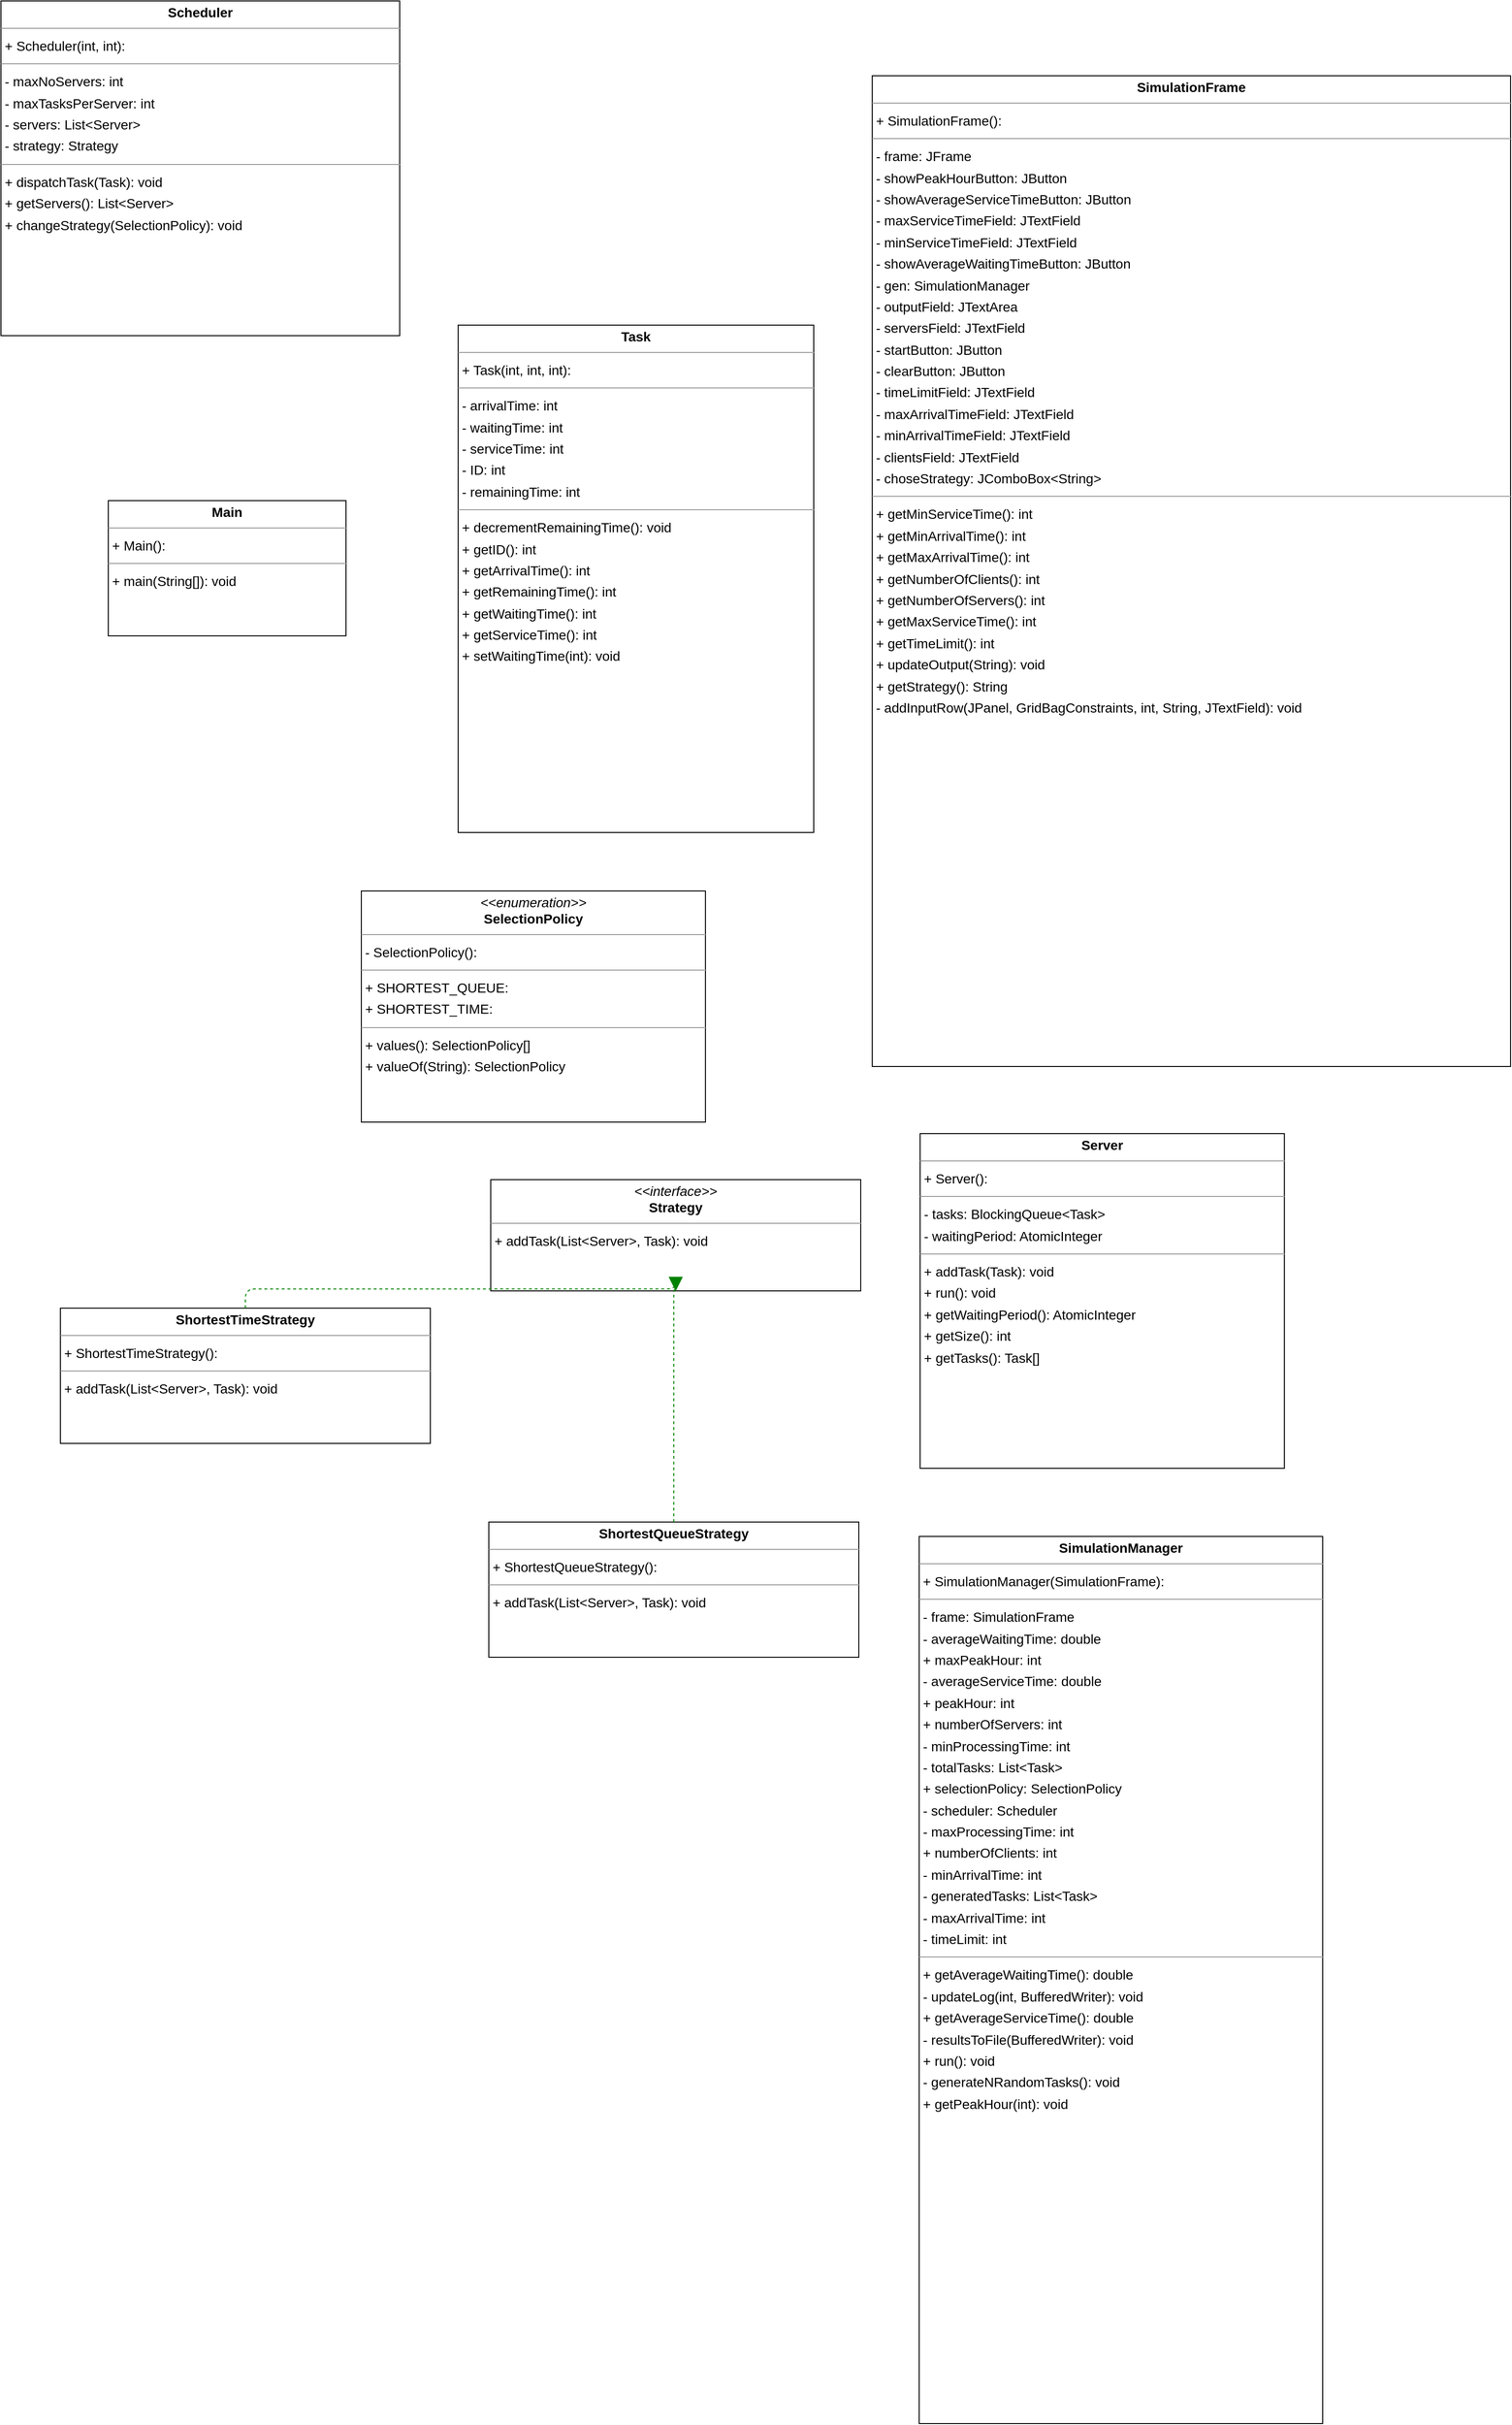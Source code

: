<mxGraphModel dx="0" dy="0" grid="1" gridSize="10" guides="1" tooltips="1" connect="1" arrows="1" fold="1" page="0" pageScale="1" background="none" math="0" shadow="0">
  <root>
    <mxCell id="0" />
    <mxCell id="1" parent="0" />
    <mxCell id="node2" parent="1" vertex="1" value="&lt;p style=&quot;margin:0px;margin-top:4px;text-align:center;&quot;&gt;&lt;b&gt;Main&lt;/b&gt;&lt;/p&gt;&lt;hr size=&quot;1&quot;/&gt;&lt;p style=&quot;margin:0 0 0 4px;line-height:1.6;&quot;&gt;+ Main(): &lt;/p&gt;&lt;hr size=&quot;1&quot;/&gt;&lt;p style=&quot;margin:0 0 0 4px;line-height:1.6;&quot;&gt;+ main(String[]): void&lt;/p&gt;" style="verticalAlign=top;align=left;overflow=fill;fontSize=14;fontFamily=Helvetica;html=1;rounded=0;shadow=0;comic=0;labelBackgroundColor=none;strokeWidth=1;">
      <mxGeometry x="-59" y="499" width="248" height="141" as="geometry" />
    </mxCell>
    <mxCell id="node0" parent="1" vertex="1" value="&lt;p style=&quot;margin:0px;margin-top:4px;text-align:center;&quot;&gt;&lt;b&gt;Scheduler&lt;/b&gt;&lt;/p&gt;&lt;hr size=&quot;1&quot;/&gt;&lt;p style=&quot;margin:0 0 0 4px;line-height:1.6;&quot;&gt;+ Scheduler(int, int): &lt;/p&gt;&lt;hr size=&quot;1&quot;/&gt;&lt;p style=&quot;margin:0 0 0 4px;line-height:1.6;&quot;&gt;- maxNoServers: int&lt;br/&gt;- maxTasksPerServer: int&lt;br/&gt;- servers: List&amp;lt;Server&amp;gt;&lt;br/&gt;- strategy: Strategy&lt;/p&gt;&lt;hr size=&quot;1&quot;/&gt;&lt;p style=&quot;margin:0 0 0 4px;line-height:1.6;&quot;&gt;+ dispatchTask(Task): void&lt;br/&gt;+ getServers(): List&amp;lt;Server&amp;gt;&lt;br/&gt;+ changeStrategy(SelectionPolicy): void&lt;/p&gt;" style="verticalAlign=top;align=left;overflow=fill;fontSize=14;fontFamily=Helvetica;html=1;rounded=0;shadow=0;comic=0;labelBackgroundColor=none;strokeWidth=1;">
      <mxGeometry x="-171" y="-22" width="416" height="349" as="geometry" />
    </mxCell>
    <mxCell id="node9" parent="1" vertex="1" value="&lt;p style=&quot;margin:0px;margin-top:4px;text-align:center;&quot;&gt;&lt;i&gt;&amp;lt;&amp;lt;enumeration&amp;gt;&amp;gt;&lt;/i&gt;&lt;br/&gt;&lt;b&gt;SelectionPolicy&lt;/b&gt;&lt;/p&gt;&lt;hr size=&quot;1&quot;/&gt;&lt;p style=&quot;margin:0 0 0 4px;line-height:1.6;&quot;&gt;- SelectionPolicy(): &lt;/p&gt;&lt;hr size=&quot;1&quot;/&gt;&lt;p style=&quot;margin:0 0 0 4px;line-height:1.6;&quot;&gt;+ SHORTEST_QUEUE: &lt;br/&gt;+ SHORTEST_TIME: &lt;/p&gt;&lt;hr size=&quot;1&quot;/&gt;&lt;p style=&quot;margin:0 0 0 4px;line-height:1.6;&quot;&gt;+ values(): SelectionPolicy[]&lt;br/&gt;+ valueOf(String): SelectionPolicy&lt;/p&gt;" style="verticalAlign=top;align=left;overflow=fill;fontSize=14;fontFamily=Helvetica;html=1;rounded=0;shadow=0;comic=0;labelBackgroundColor=none;strokeWidth=1;">
      <mxGeometry x="205" y="906" width="359" height="241" as="geometry" />
    </mxCell>
    <mxCell id="node8" parent="1" vertex="1" value="&lt;p style=&quot;margin:0px;margin-top:4px;text-align:center;&quot;&gt;&lt;b&gt;Server&lt;/b&gt;&lt;/p&gt;&lt;hr size=&quot;1&quot;/&gt;&lt;p style=&quot;margin:0 0 0 4px;line-height:1.6;&quot;&gt;+ Server(): &lt;/p&gt;&lt;hr size=&quot;1&quot;/&gt;&lt;p style=&quot;margin:0 0 0 4px;line-height:1.6;&quot;&gt;- tasks: BlockingQueue&amp;lt;Task&amp;gt;&lt;br/&gt;- waitingPeriod: AtomicInteger&lt;/p&gt;&lt;hr size=&quot;1&quot;/&gt;&lt;p style=&quot;margin:0 0 0 4px;line-height:1.6;&quot;&gt;+ addTask(Task): void&lt;br/&gt;+ run(): void&lt;br/&gt;+ getWaitingPeriod(): AtomicInteger&lt;br/&gt;+ getSize(): int&lt;br/&gt;+ getTasks(): Task[]&lt;/p&gt;" style="verticalAlign=top;align=left;overflow=fill;fontSize=14;fontFamily=Helvetica;html=1;rounded=0;shadow=0;comic=0;labelBackgroundColor=none;strokeWidth=1;">
      <mxGeometry x="788" y="1159" width="380" height="349" as="geometry" />
    </mxCell>
    <mxCell id="node5" parent="1" vertex="1" value="&lt;p style=&quot;margin:0px;margin-top:4px;text-align:center;&quot;&gt;&lt;b&gt;ShortestQueueStrategy&lt;/b&gt;&lt;/p&gt;&lt;hr size=&quot;1&quot;/&gt;&lt;p style=&quot;margin:0 0 0 4px;line-height:1.6;&quot;&gt;+ ShortestQueueStrategy(): &lt;/p&gt;&lt;hr size=&quot;1&quot;/&gt;&lt;p style=&quot;margin:0 0 0 4px;line-height:1.6;&quot;&gt;+ addTask(List&amp;lt;Server&amp;gt;, Task): void&lt;/p&gt;" style="verticalAlign=top;align=left;overflow=fill;fontSize=14;fontFamily=Helvetica;html=1;rounded=0;shadow=0;comic=0;labelBackgroundColor=none;strokeWidth=1;">
      <mxGeometry x="338" y="1564" width="386" height="141" as="geometry" />
    </mxCell>
    <mxCell id="node6" parent="1" vertex="1" value="&lt;p style=&quot;margin:0px;margin-top:4px;text-align:center;&quot;&gt;&lt;b&gt;ShortestTimeStrategy&lt;/b&gt;&lt;/p&gt;&lt;hr size=&quot;1&quot;/&gt;&lt;p style=&quot;margin:0 0 0 4px;line-height:1.6;&quot;&gt;+ ShortestTimeStrategy(): &lt;/p&gt;&lt;hr size=&quot;1&quot;/&gt;&lt;p style=&quot;margin:0 0 0 4px;line-height:1.6;&quot;&gt;+ addTask(List&amp;lt;Server&amp;gt;, Task): void&lt;/p&gt;" style="verticalAlign=top;align=left;overflow=fill;fontSize=14;fontFamily=Helvetica;html=1;rounded=0;shadow=0;comic=0;labelBackgroundColor=none;strokeWidth=1;">
      <mxGeometry x="-109" y="1341" width="386" height="141" as="geometry" />
    </mxCell>
    <mxCell id="node7" parent="1" vertex="1" value="&lt;p style=&quot;margin:0px;margin-top:4px;text-align:center;&quot;&gt;&lt;b&gt;SimulationFrame&lt;/b&gt;&lt;/p&gt;&lt;hr size=&quot;1&quot;/&gt;&lt;p style=&quot;margin:0 0 0 4px;line-height:1.6;&quot;&gt;+ SimulationFrame(): &lt;/p&gt;&lt;hr size=&quot;1&quot;/&gt;&lt;p style=&quot;margin:0 0 0 4px;line-height:1.6;&quot;&gt;- frame: JFrame&lt;br/&gt;- showPeakHourButton: JButton&lt;br/&gt;- showAverageServiceTimeButton: JButton&lt;br/&gt;- maxServiceTimeField: JTextField&lt;br/&gt;- minServiceTimeField: JTextField&lt;br/&gt;- showAverageWaitingTimeButton: JButton&lt;br/&gt;- gen: SimulationManager&lt;br/&gt;- outputField: JTextArea&lt;br/&gt;- serversField: JTextField&lt;br/&gt;- startButton: JButton&lt;br/&gt;- clearButton: JButton&lt;br/&gt;- timeLimitField: JTextField&lt;br/&gt;- maxArrivalTimeField: JTextField&lt;br/&gt;- minArrivalTimeField: JTextField&lt;br/&gt;- clientsField: JTextField&lt;br/&gt;- choseStrategy: JComboBox&amp;lt;String&amp;gt;&lt;/p&gt;&lt;hr size=&quot;1&quot;/&gt;&lt;p style=&quot;margin:0 0 0 4px;line-height:1.6;&quot;&gt;+ getMinServiceTime(): int&lt;br/&gt;+ getMinArrivalTime(): int&lt;br/&gt;+ getMaxArrivalTime(): int&lt;br/&gt;+ getNumberOfClients(): int&lt;br/&gt;+ getNumberOfServers(): int&lt;br/&gt;+ getMaxServiceTime(): int&lt;br/&gt;+ getTimeLimit(): int&lt;br/&gt;+ updateOutput(String): void&lt;br/&gt;+ getStrategy(): String&lt;br/&gt;- addInputRow(JPanel, GridBagConstraints, int, String, JTextField): void&lt;/p&gt;" style="verticalAlign=top;align=left;overflow=fill;fontSize=14;fontFamily=Helvetica;html=1;rounded=0;shadow=0;comic=0;labelBackgroundColor=none;strokeWidth=1;">
      <mxGeometry x="738" y="56" width="666" height="1033" as="geometry" />
    </mxCell>
    <mxCell id="node1" parent="1" vertex="1" value="&lt;p style=&quot;margin:0px;margin-top:4px;text-align:center;&quot;&gt;&lt;b&gt;SimulationManager&lt;/b&gt;&lt;/p&gt;&lt;hr size=&quot;1&quot;/&gt;&lt;p style=&quot;margin:0 0 0 4px;line-height:1.6;&quot;&gt;+ SimulationManager(SimulationFrame): &lt;/p&gt;&lt;hr size=&quot;1&quot;/&gt;&lt;p style=&quot;margin:0 0 0 4px;line-height:1.6;&quot;&gt;- frame: SimulationFrame&lt;br/&gt;- averageWaitingTime: double&lt;br/&gt;+ maxPeakHour: int&lt;br/&gt;- averageServiceTime: double&lt;br/&gt;+ peakHour: int&lt;br/&gt;+ numberOfServers: int&lt;br/&gt;- minProcessingTime: int&lt;br/&gt;- totalTasks: List&amp;lt;Task&amp;gt;&lt;br/&gt;+ selectionPolicy: SelectionPolicy&lt;br/&gt;- scheduler: Scheduler&lt;br/&gt;- maxProcessingTime: int&lt;br/&gt;+ numberOfClients: int&lt;br/&gt;- minArrivalTime: int&lt;br/&gt;- generatedTasks: List&amp;lt;Task&amp;gt;&lt;br/&gt;- maxArrivalTime: int&lt;br/&gt;- timeLimit: int&lt;/p&gt;&lt;hr size=&quot;1&quot;/&gt;&lt;p style=&quot;margin:0 0 0 4px;line-height:1.6;&quot;&gt;+ getAverageWaitingTime(): double&lt;br/&gt;- updateLog(int, BufferedWriter): void&lt;br/&gt;+ getAverageServiceTime(): double&lt;br/&gt;- resultsToFile(BufferedWriter): void&lt;br/&gt;+ run(): void&lt;br/&gt;- generateNRandomTasks(): void&lt;br/&gt;+ getPeakHour(int): void&lt;/p&gt;" style="verticalAlign=top;align=left;overflow=fill;fontSize=14;fontFamily=Helvetica;html=1;rounded=0;shadow=0;comic=0;labelBackgroundColor=none;strokeWidth=1;">
      <mxGeometry x="787" y="1579" width="421" height="925" as="geometry" />
    </mxCell>
    <mxCell id="node4" parent="1" vertex="1" value="&lt;p style=&quot;margin:0px;margin-top:4px;text-align:center;&quot;&gt;&lt;i&gt;&amp;lt;&amp;lt;interface&amp;gt;&amp;gt;&lt;/i&gt;&lt;br/&gt;&lt;b&gt;Strategy&lt;/b&gt;&lt;/p&gt;&lt;hr size=&quot;1&quot;/&gt;&lt;p style=&quot;margin:0 0 0 4px;line-height:1.6;&quot;&gt;+ addTask(List&amp;lt;Server&amp;gt;, Task): void&lt;/p&gt;" style="verticalAlign=top;align=left;overflow=fill;fontSize=14;fontFamily=Helvetica;html=1;rounded=0;shadow=0;comic=0;labelBackgroundColor=none;strokeWidth=1;">
      <mxGeometry x="340" y="1207" width="386" height="116" as="geometry" />
    </mxCell>
    <mxCell id="node3" parent="1" vertex="1" value="&lt;p style=&quot;margin:0px;margin-top:4px;text-align:center;&quot;&gt;&lt;b&gt;Task&lt;/b&gt;&lt;/p&gt;&lt;hr size=&quot;1&quot;/&gt;&lt;p style=&quot;margin:0 0 0 4px;line-height:1.6;&quot;&gt;+ Task(int, int, int): &lt;/p&gt;&lt;hr size=&quot;1&quot;/&gt;&lt;p style=&quot;margin:0 0 0 4px;line-height:1.6;&quot;&gt;- arrivalTime: int&lt;br/&gt;- waitingTime: int&lt;br/&gt;- serviceTime: int&lt;br/&gt;- ID: int&lt;br/&gt;- remainingTime: int&lt;/p&gt;&lt;hr size=&quot;1&quot;/&gt;&lt;p style=&quot;margin:0 0 0 4px;line-height:1.6;&quot;&gt;+ decrementRemainingTime(): void&lt;br/&gt;+ getID(): int&lt;br/&gt;+ getArrivalTime(): int&lt;br/&gt;+ getRemainingTime(): int&lt;br/&gt;+ getWaitingTime(): int&lt;br/&gt;+ getServiceTime(): int&lt;br/&gt;+ setWaitingTime(int): void&lt;/p&gt;" style="verticalAlign=top;align=left;overflow=fill;fontSize=14;fontFamily=Helvetica;html=1;rounded=0;shadow=0;comic=0;labelBackgroundColor=none;strokeWidth=1;">
      <mxGeometry x="306" y="316" width="371" height="529" as="geometry" />
    </mxCell>
    <mxCell id="edge0" edge="1" value="" parent="1" source="node5" target="node4" style="html=1;rounded=1;edgeStyle=orthogonalEdgeStyle;dashed=1;startArrow=none;endArrow=block;endSize=12;strokeColor=#008200;exitX=0.500;exitY=0.000;exitDx=0;exitDy=0;entryX=0.500;entryY=1.000;entryDx=0;entryDy=0;">
      <mxGeometry width="50" height="50" relative="1" as="geometry">
        <Array as="points">
          <mxPoint x="531" y="1321" />
          <mxPoint x="533" y="1321" />
        </Array>
      </mxGeometry>
    </mxCell>
    <mxCell id="edge1" edge="1" value="" parent="1" source="node6" target="node4" style="html=1;rounded=1;edgeStyle=orthogonalEdgeStyle;dashed=1;startArrow=none;endArrow=block;endSize=12;strokeColor=#008200;exitX=0.500;exitY=0.000;exitDx=0;exitDy=0;entryX=0.500;entryY=1.000;entryDx=0;entryDy=0;">
      <mxGeometry width="50" height="50" relative="1" as="geometry">
        <Array as="points">
          <mxPoint x="84" y="1321" />
          <mxPoint x="533" y="1321" />
        </Array>
      </mxGeometry>
    </mxCell>
  </root>
</mxGraphModel>